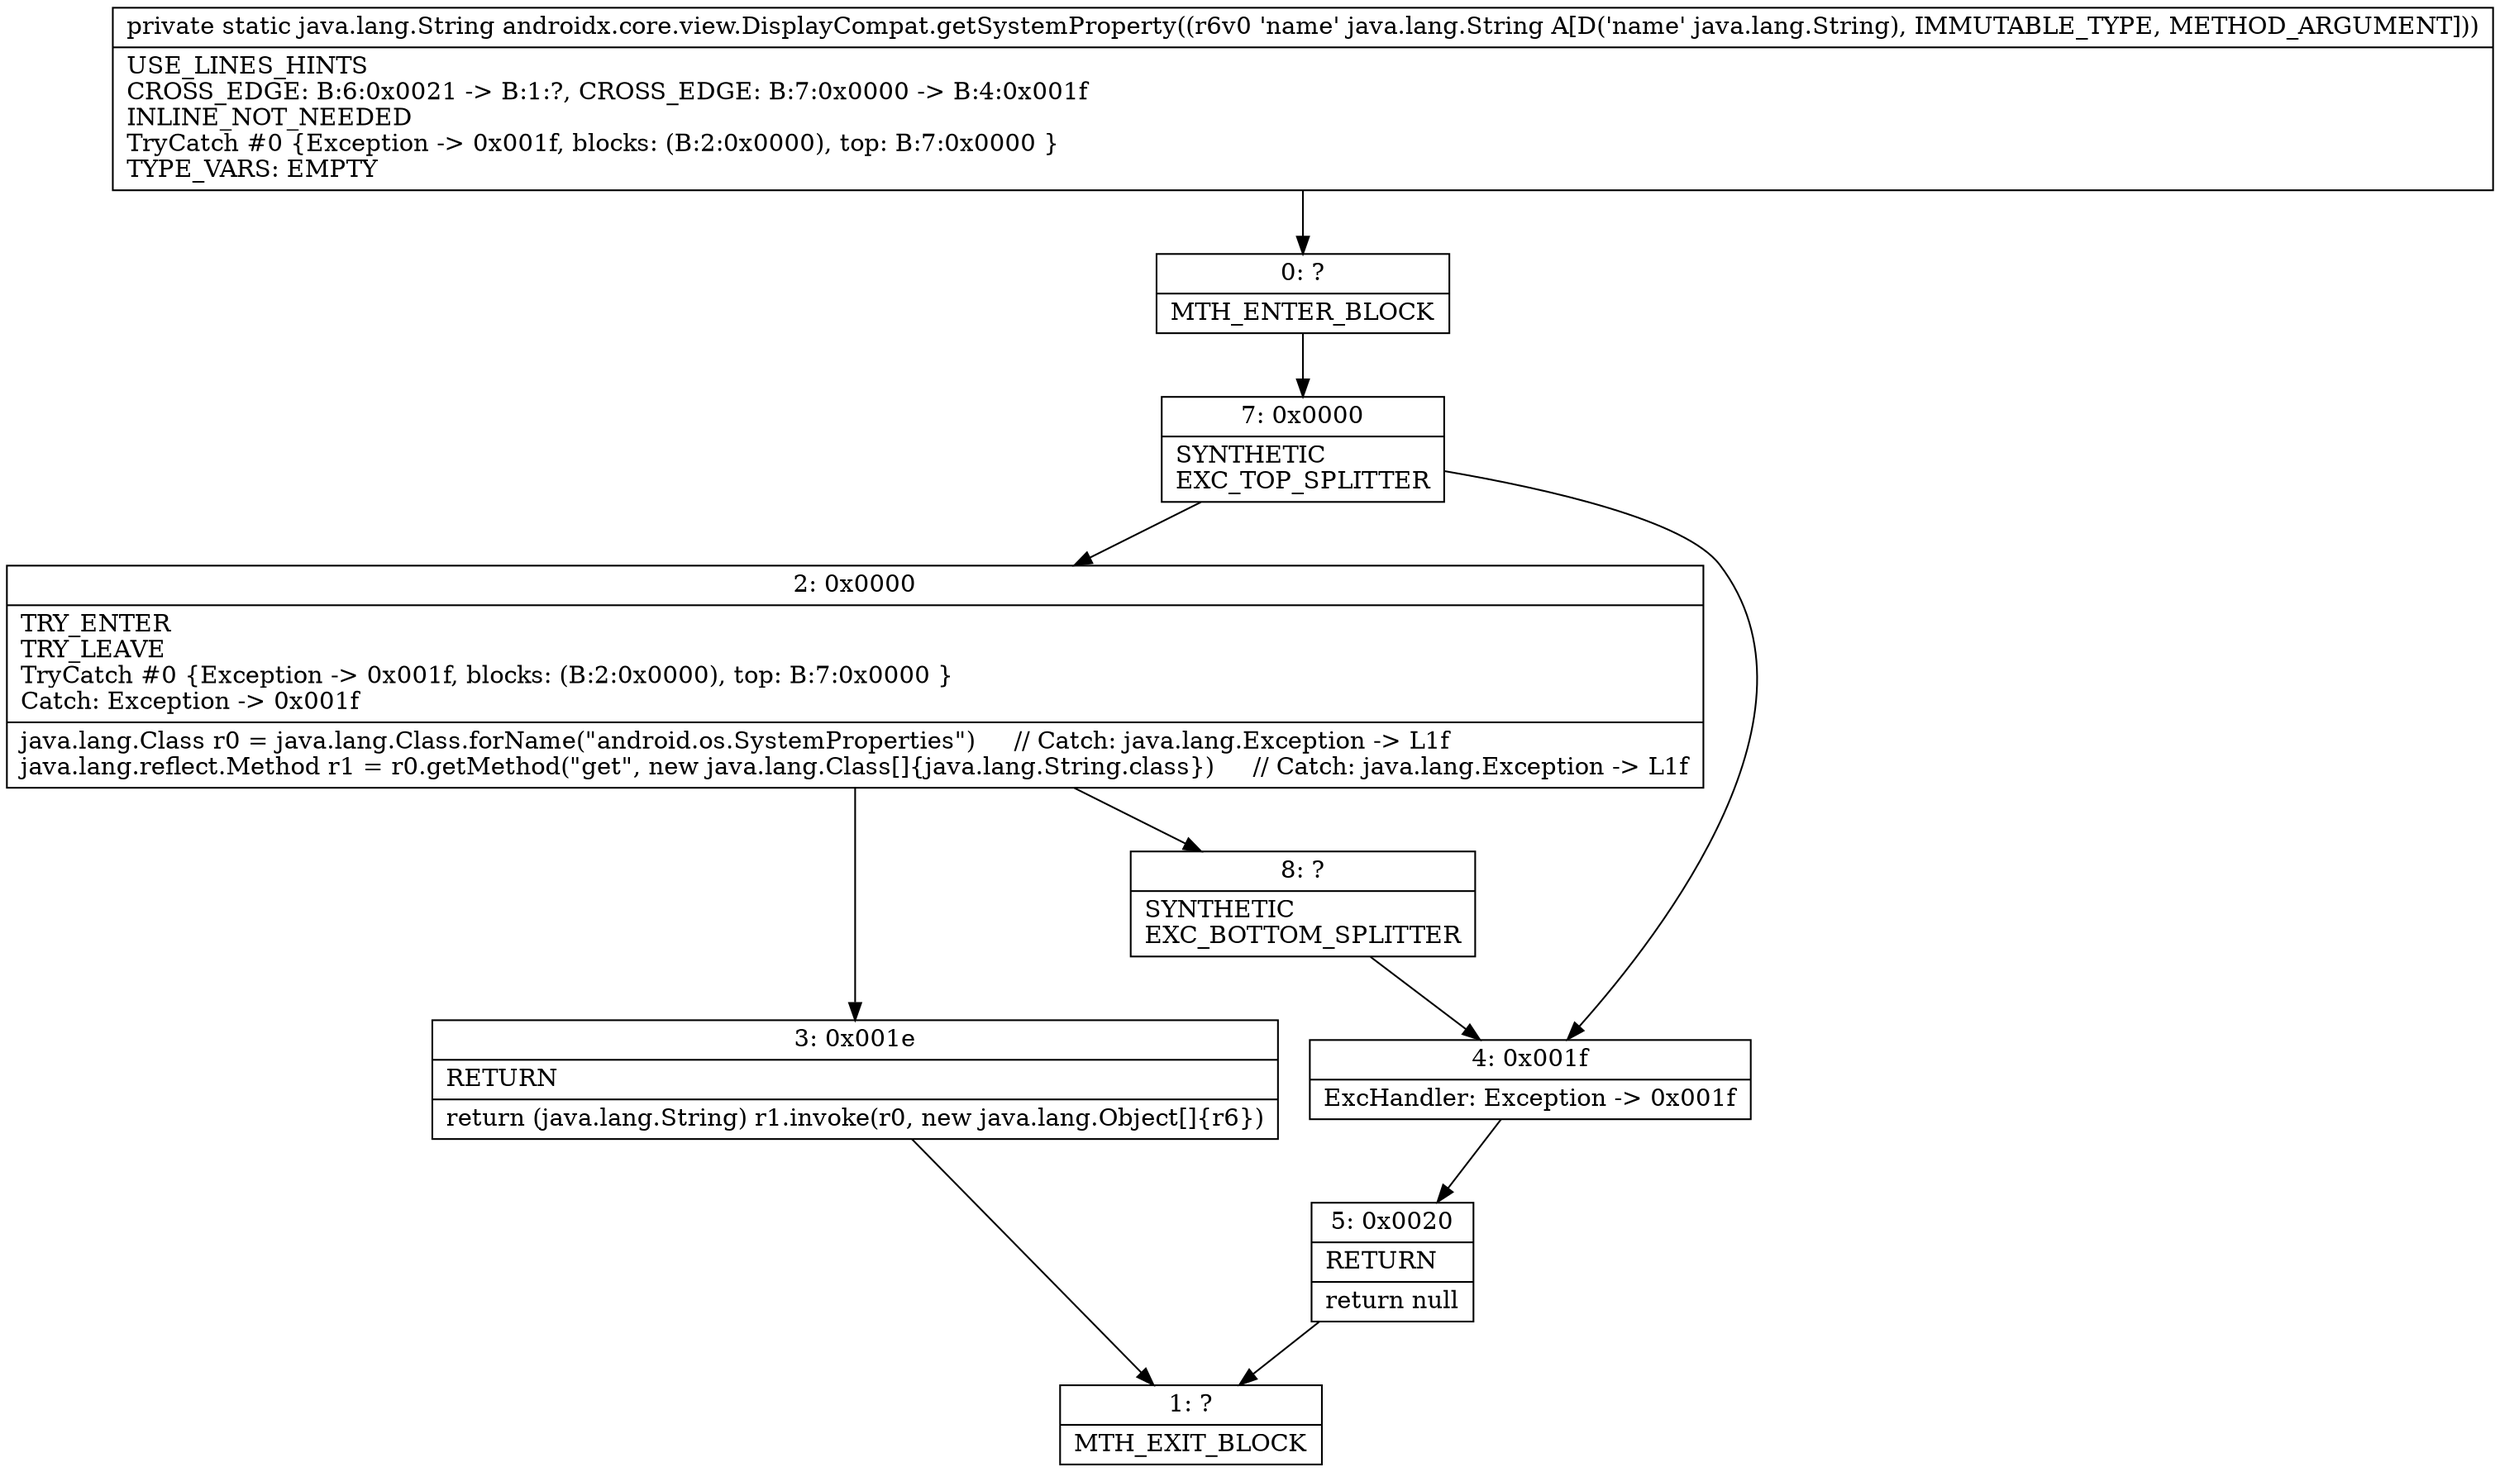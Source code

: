 digraph "CFG forandroidx.core.view.DisplayCompat.getSystemProperty(Ljava\/lang\/String;)Ljava\/lang\/String;" {
Node_0 [shape=record,label="{0\:\ ?|MTH_ENTER_BLOCK\l}"];
Node_7 [shape=record,label="{7\:\ 0x0000|SYNTHETIC\lEXC_TOP_SPLITTER\l}"];
Node_2 [shape=record,label="{2\:\ 0x0000|TRY_ENTER\lTRY_LEAVE\lTryCatch #0 \{Exception \-\> 0x001f, blocks: (B:2:0x0000), top: B:7:0x0000 \}\lCatch: Exception \-\> 0x001f\l|java.lang.Class r0 = java.lang.Class.forName(\"android.os.SystemProperties\")     \/\/ Catch: java.lang.Exception \-\> L1f\ljava.lang.reflect.Method r1 = r0.getMethod(\"get\", new java.lang.Class[]\{java.lang.String.class\})     \/\/ Catch: java.lang.Exception \-\> L1f\l}"];
Node_3 [shape=record,label="{3\:\ 0x001e|RETURN\l|return (java.lang.String) r1.invoke(r0, new java.lang.Object[]\{r6\})\l}"];
Node_1 [shape=record,label="{1\:\ ?|MTH_EXIT_BLOCK\l}"];
Node_8 [shape=record,label="{8\:\ ?|SYNTHETIC\lEXC_BOTTOM_SPLITTER\l}"];
Node_4 [shape=record,label="{4\:\ 0x001f|ExcHandler: Exception \-\> 0x001f\l}"];
Node_5 [shape=record,label="{5\:\ 0x0020|RETURN\l|return null\l}"];
MethodNode[shape=record,label="{private static java.lang.String androidx.core.view.DisplayCompat.getSystemProperty((r6v0 'name' java.lang.String A[D('name' java.lang.String), IMMUTABLE_TYPE, METHOD_ARGUMENT]))  | USE_LINES_HINTS\lCROSS_EDGE: B:6:0x0021 \-\> B:1:?, CROSS_EDGE: B:7:0x0000 \-\> B:4:0x001f\lINLINE_NOT_NEEDED\lTryCatch #0 \{Exception \-\> 0x001f, blocks: (B:2:0x0000), top: B:7:0x0000 \}\lTYPE_VARS: EMPTY\l}"];
MethodNode -> Node_0;Node_0 -> Node_7;
Node_7 -> Node_2;
Node_7 -> Node_4;
Node_2 -> Node_3;
Node_2 -> Node_8;
Node_3 -> Node_1;
Node_8 -> Node_4;
Node_4 -> Node_5;
Node_5 -> Node_1;
}

